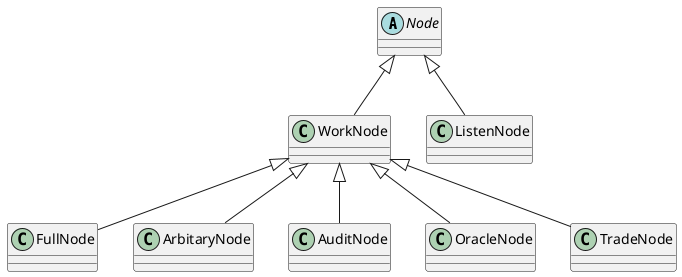 @startuml

abstract class  Node

class FullNode
class WorkNode
class ListenNode

class ArbitaryNode
class AuditNode
class OracleNode


Node <|--WorkNode
Node <|-- ListenNode

WorkNode <|--FullNode

WorkNode <|--ArbitaryNode
WorkNode <|-- AuditNode
WorkNode <|-- TradeNode
WorkNode <|-- OracleNode

@enduml